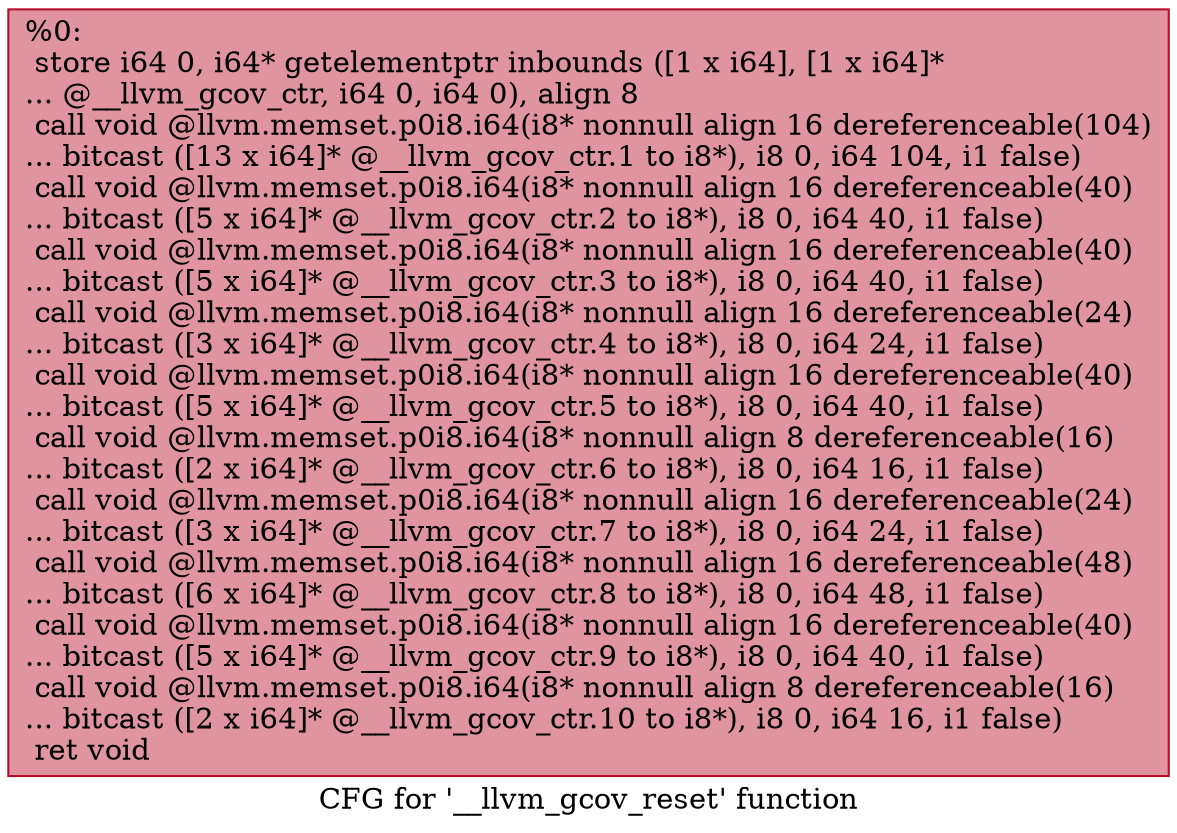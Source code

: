 digraph "CFG for '__llvm_gcov_reset' function" {
	label="CFG for '__llvm_gcov_reset' function";

	Node0x557071003da0 [shape=record,color="#b70d28ff", style=filled, fillcolor="#b70d2870",label="{%0:\l  store i64 0, i64* getelementptr inbounds ([1 x i64], [1 x i64]*\l... @__llvm_gcov_ctr, i64 0, i64 0), align 8\l  call void @llvm.memset.p0i8.i64(i8* nonnull align 16 dereferenceable(104)\l... bitcast ([13 x i64]* @__llvm_gcov_ctr.1 to i8*), i8 0, i64 104, i1 false)\l  call void @llvm.memset.p0i8.i64(i8* nonnull align 16 dereferenceable(40)\l... bitcast ([5 x i64]* @__llvm_gcov_ctr.2 to i8*), i8 0, i64 40, i1 false)\l  call void @llvm.memset.p0i8.i64(i8* nonnull align 16 dereferenceable(40)\l... bitcast ([5 x i64]* @__llvm_gcov_ctr.3 to i8*), i8 0, i64 40, i1 false)\l  call void @llvm.memset.p0i8.i64(i8* nonnull align 16 dereferenceable(24)\l... bitcast ([3 x i64]* @__llvm_gcov_ctr.4 to i8*), i8 0, i64 24, i1 false)\l  call void @llvm.memset.p0i8.i64(i8* nonnull align 16 dereferenceable(40)\l... bitcast ([5 x i64]* @__llvm_gcov_ctr.5 to i8*), i8 0, i64 40, i1 false)\l  call void @llvm.memset.p0i8.i64(i8* nonnull align 8 dereferenceable(16)\l... bitcast ([2 x i64]* @__llvm_gcov_ctr.6 to i8*), i8 0, i64 16, i1 false)\l  call void @llvm.memset.p0i8.i64(i8* nonnull align 16 dereferenceable(24)\l... bitcast ([3 x i64]* @__llvm_gcov_ctr.7 to i8*), i8 0, i64 24, i1 false)\l  call void @llvm.memset.p0i8.i64(i8* nonnull align 16 dereferenceable(48)\l... bitcast ([6 x i64]* @__llvm_gcov_ctr.8 to i8*), i8 0, i64 48, i1 false)\l  call void @llvm.memset.p0i8.i64(i8* nonnull align 16 dereferenceable(40)\l... bitcast ([5 x i64]* @__llvm_gcov_ctr.9 to i8*), i8 0, i64 40, i1 false)\l  call void @llvm.memset.p0i8.i64(i8* nonnull align 8 dereferenceable(16)\l... bitcast ([2 x i64]* @__llvm_gcov_ctr.10 to i8*), i8 0, i64 16, i1 false)\l  ret void\l}"];
}
